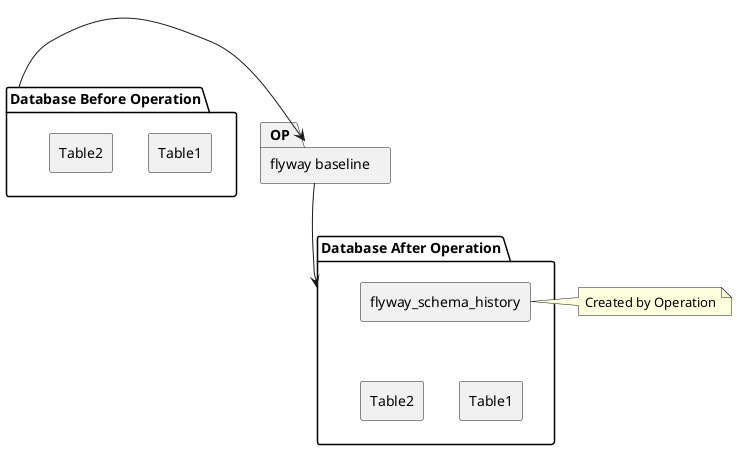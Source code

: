 @startuml

skinparam componentStyle rectangle

package "Database Before Operation" as DBO {
  [Table1] as table1_1
  [Table2] as table2_1
}

table2_1 -[hidden]> table1_1

package "Database After Operation" as DAO {
  [flyway_schema_history] as fsh_2
  [Table1] as table1_2
  [Table2] as table2_2
}

fsh_2 -[hidden]-> table1_2
table2_2 -[hidden]> table1_2

package "flyway baseline" as OP {
}

table1_1 -[hidden]> OP
OP -[hidden]-> DAO

DBO -> OP
OP -> DAO

note left of fsh_2: Created by Operation

@enduml